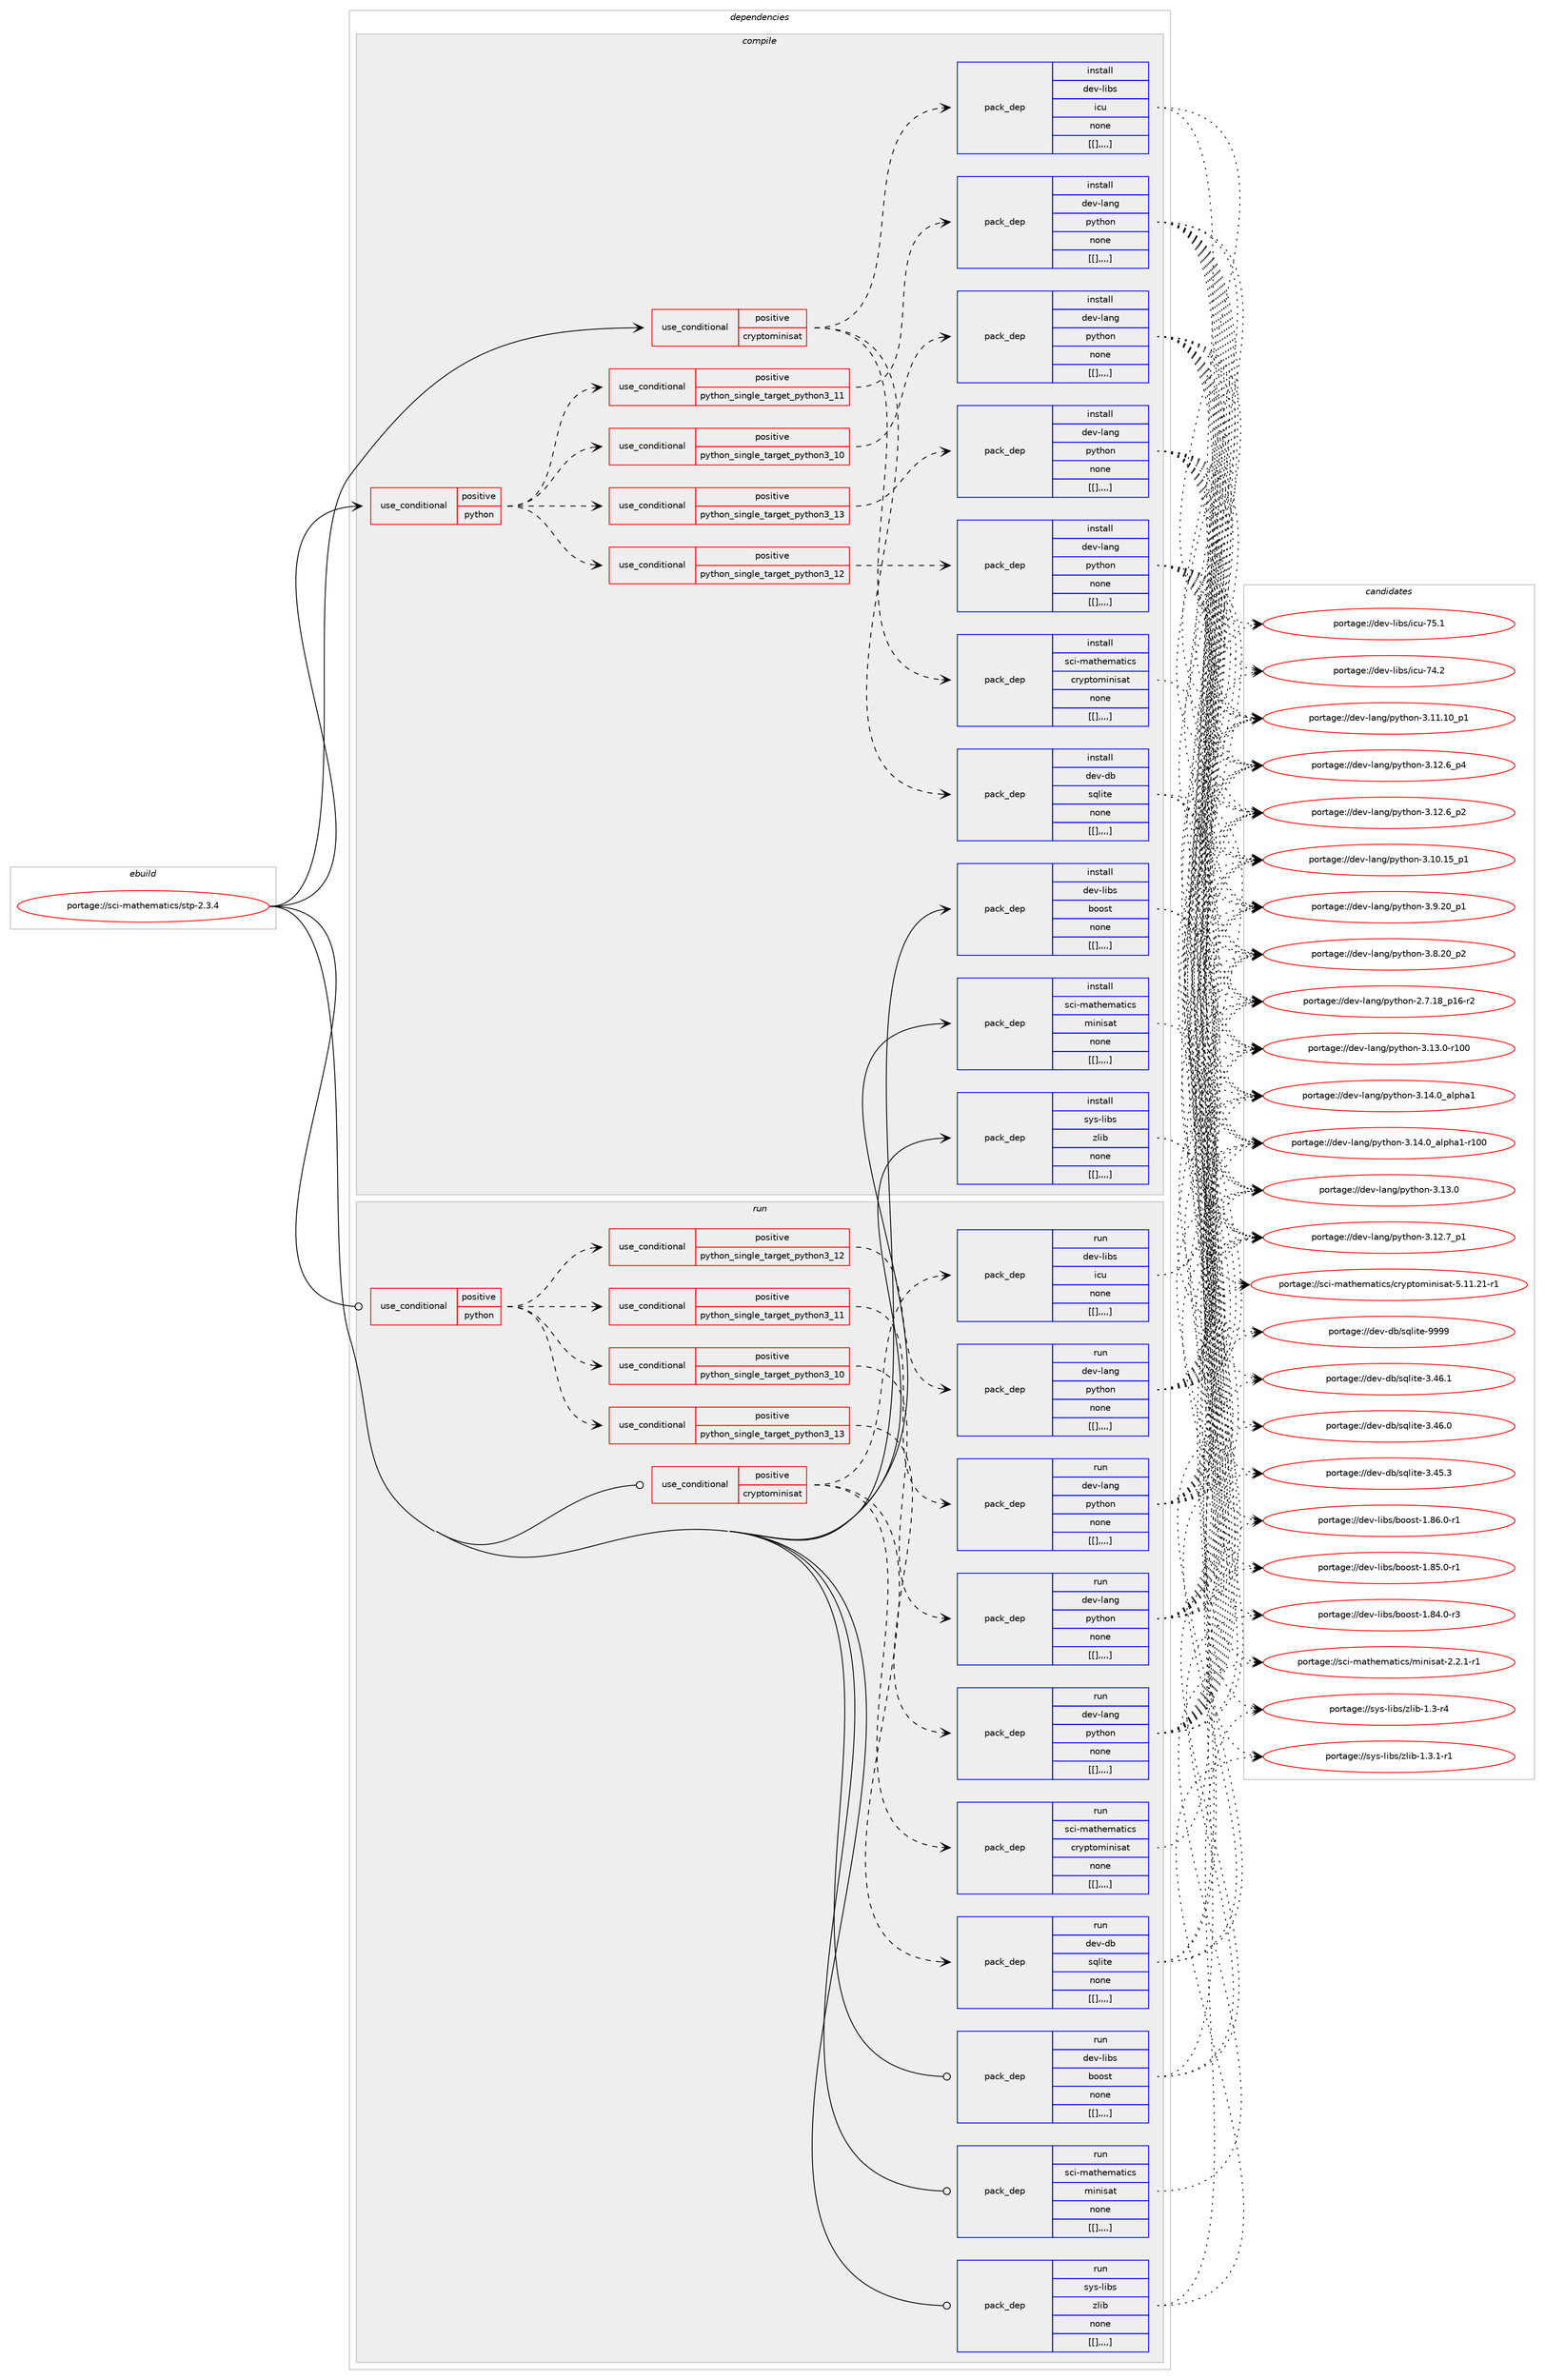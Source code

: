 digraph prolog {

# *************
# Graph options
# *************

newrank=true;
concentrate=true;
compound=true;
graph [rankdir=LR,fontname=Helvetica,fontsize=10,ranksep=1.5];#, ranksep=2.5, nodesep=0.2];
edge  [arrowhead=vee];
node  [fontname=Helvetica,fontsize=10];

# **********
# The ebuild
# **********

subgraph cluster_leftcol {
color=gray;
label=<<i>ebuild</i>>;
id [label="portage://sci-mathematics/stp-2.3.4", color=red, width=4, href="../sci-mathematics/stp-2.3.4.svg"];
}

# ****************
# The dependencies
# ****************

subgraph cluster_midcol {
color=gray;
label=<<i>dependencies</i>>;
subgraph cluster_compile {
fillcolor="#eeeeee";
style=filled;
label=<<i>compile</i>>;
subgraph cond114794 {
dependency431606 [label=<<TABLE BORDER="0" CELLBORDER="1" CELLSPACING="0" CELLPADDING="4"><TR><TD ROWSPAN="3" CELLPADDING="10">use_conditional</TD></TR><TR><TD>positive</TD></TR><TR><TD>cryptominisat</TD></TR></TABLE>>, shape=none, color=red];
subgraph pack313648 {
dependency431628 [label=<<TABLE BORDER="0" CELLBORDER="1" CELLSPACING="0" CELLPADDING="4" WIDTH="220"><TR><TD ROWSPAN="6" CELLPADDING="30">pack_dep</TD></TR><TR><TD WIDTH="110">install</TD></TR><TR><TD>dev-db</TD></TR><TR><TD>sqlite</TD></TR><TR><TD>none</TD></TR><TR><TD>[[],,,,]</TD></TR></TABLE>>, shape=none, color=blue];
}
dependency431606:e -> dependency431628:w [weight=20,style="dashed",arrowhead="vee"];
subgraph pack313713 {
dependency431692 [label=<<TABLE BORDER="0" CELLBORDER="1" CELLSPACING="0" CELLPADDING="4" WIDTH="220"><TR><TD ROWSPAN="6" CELLPADDING="30">pack_dep</TD></TR><TR><TD WIDTH="110">install</TD></TR><TR><TD>dev-libs</TD></TR><TR><TD>icu</TD></TR><TR><TD>none</TD></TR><TR><TD>[[],,,,]</TD></TR></TABLE>>, shape=none, color=blue];
}
dependency431606:e -> dependency431692:w [weight=20,style="dashed",arrowhead="vee"];
subgraph pack313729 {
dependency431719 [label=<<TABLE BORDER="0" CELLBORDER="1" CELLSPACING="0" CELLPADDING="4" WIDTH="220"><TR><TD ROWSPAN="6" CELLPADDING="30">pack_dep</TD></TR><TR><TD WIDTH="110">install</TD></TR><TR><TD>sci-mathematics</TD></TR><TR><TD>cryptominisat</TD></TR><TR><TD>none</TD></TR><TR><TD>[[],,,,]</TD></TR></TABLE>>, shape=none, color=blue];
}
dependency431606:e -> dependency431719:w [weight=20,style="dashed",arrowhead="vee"];
}
id:e -> dependency431606:w [weight=20,style="solid",arrowhead="vee"];
subgraph cond114850 {
dependency431823 [label=<<TABLE BORDER="0" CELLBORDER="1" CELLSPACING="0" CELLPADDING="4"><TR><TD ROWSPAN="3" CELLPADDING="10">use_conditional</TD></TR><TR><TD>positive</TD></TR><TR><TD>python</TD></TR></TABLE>>, shape=none, color=red];
subgraph cond114871 {
dependency431862 [label=<<TABLE BORDER="0" CELLBORDER="1" CELLSPACING="0" CELLPADDING="4"><TR><TD ROWSPAN="3" CELLPADDING="10">use_conditional</TD></TR><TR><TD>positive</TD></TR><TR><TD>python_single_target_python3_10</TD></TR></TABLE>>, shape=none, color=red];
subgraph pack313826 {
dependency431867 [label=<<TABLE BORDER="0" CELLBORDER="1" CELLSPACING="0" CELLPADDING="4" WIDTH="220"><TR><TD ROWSPAN="6" CELLPADDING="30">pack_dep</TD></TR><TR><TD WIDTH="110">install</TD></TR><TR><TD>dev-lang</TD></TR><TR><TD>python</TD></TR><TR><TD>none</TD></TR><TR><TD>[[],,,,]</TD></TR></TABLE>>, shape=none, color=blue];
}
dependency431862:e -> dependency431867:w [weight=20,style="dashed",arrowhead="vee"];
}
dependency431823:e -> dependency431862:w [weight=20,style="dashed",arrowhead="vee"];
subgraph cond114873 {
dependency431888 [label=<<TABLE BORDER="0" CELLBORDER="1" CELLSPACING="0" CELLPADDING="4"><TR><TD ROWSPAN="3" CELLPADDING="10">use_conditional</TD></TR><TR><TD>positive</TD></TR><TR><TD>python_single_target_python3_11</TD></TR></TABLE>>, shape=none, color=red];
subgraph pack313863 {
dependency431932 [label=<<TABLE BORDER="0" CELLBORDER="1" CELLSPACING="0" CELLPADDING="4" WIDTH="220"><TR><TD ROWSPAN="6" CELLPADDING="30">pack_dep</TD></TR><TR><TD WIDTH="110">install</TD></TR><TR><TD>dev-lang</TD></TR><TR><TD>python</TD></TR><TR><TD>none</TD></TR><TR><TD>[[],,,,]</TD></TR></TABLE>>, shape=none, color=blue];
}
dependency431888:e -> dependency431932:w [weight=20,style="dashed",arrowhead="vee"];
}
dependency431823:e -> dependency431888:w [weight=20,style="dashed",arrowhead="vee"];
subgraph cond114907 {
dependency432011 [label=<<TABLE BORDER="0" CELLBORDER="1" CELLSPACING="0" CELLPADDING="4"><TR><TD ROWSPAN="3" CELLPADDING="10">use_conditional</TD></TR><TR><TD>positive</TD></TR><TR><TD>python_single_target_python3_12</TD></TR></TABLE>>, shape=none, color=red];
subgraph pack313932 {
dependency432047 [label=<<TABLE BORDER="0" CELLBORDER="1" CELLSPACING="0" CELLPADDING="4" WIDTH="220"><TR><TD ROWSPAN="6" CELLPADDING="30">pack_dep</TD></TR><TR><TD WIDTH="110">install</TD></TR><TR><TD>dev-lang</TD></TR><TR><TD>python</TD></TR><TR><TD>none</TD></TR><TR><TD>[[],,,,]</TD></TR></TABLE>>, shape=none, color=blue];
}
dependency432011:e -> dependency432047:w [weight=20,style="dashed",arrowhead="vee"];
}
dependency431823:e -> dependency432011:w [weight=20,style="dashed",arrowhead="vee"];
subgraph cond114938 {
dependency432071 [label=<<TABLE BORDER="0" CELLBORDER="1" CELLSPACING="0" CELLPADDING="4"><TR><TD ROWSPAN="3" CELLPADDING="10">use_conditional</TD></TR><TR><TD>positive</TD></TR><TR><TD>python_single_target_python3_13</TD></TR></TABLE>>, shape=none, color=red];
subgraph pack313970 {
dependency432107 [label=<<TABLE BORDER="0" CELLBORDER="1" CELLSPACING="0" CELLPADDING="4" WIDTH="220"><TR><TD ROWSPAN="6" CELLPADDING="30">pack_dep</TD></TR><TR><TD WIDTH="110">install</TD></TR><TR><TD>dev-lang</TD></TR><TR><TD>python</TD></TR><TR><TD>none</TD></TR><TR><TD>[[],,,,]</TD></TR></TABLE>>, shape=none, color=blue];
}
dependency432071:e -> dependency432107:w [weight=20,style="dashed",arrowhead="vee"];
}
dependency431823:e -> dependency432071:w [weight=20,style="dashed",arrowhead="vee"];
}
id:e -> dependency431823:w [weight=20,style="solid",arrowhead="vee"];
subgraph pack314016 {
dependency432183 [label=<<TABLE BORDER="0" CELLBORDER="1" CELLSPACING="0" CELLPADDING="4" WIDTH="220"><TR><TD ROWSPAN="6" CELLPADDING="30">pack_dep</TD></TR><TR><TD WIDTH="110">install</TD></TR><TR><TD>dev-libs</TD></TR><TR><TD>boost</TD></TR><TR><TD>none</TD></TR><TR><TD>[[],,,,]</TD></TR></TABLE>>, shape=none, color=blue];
}
id:e -> dependency432183:w [weight=20,style="solid",arrowhead="vee"];
subgraph pack314056 {
dependency432207 [label=<<TABLE BORDER="0" CELLBORDER="1" CELLSPACING="0" CELLPADDING="4" WIDTH="220"><TR><TD ROWSPAN="6" CELLPADDING="30">pack_dep</TD></TR><TR><TD WIDTH="110">install</TD></TR><TR><TD>sci-mathematics</TD></TR><TR><TD>minisat</TD></TR><TR><TD>none</TD></TR><TR><TD>[[],,,,]</TD></TR></TABLE>>, shape=none, color=blue];
}
id:e -> dependency432207:w [weight=20,style="solid",arrowhead="vee"];
subgraph pack314075 {
dependency432271 [label=<<TABLE BORDER="0" CELLBORDER="1" CELLSPACING="0" CELLPADDING="4" WIDTH="220"><TR><TD ROWSPAN="6" CELLPADDING="30">pack_dep</TD></TR><TR><TD WIDTH="110">install</TD></TR><TR><TD>sys-libs</TD></TR><TR><TD>zlib</TD></TR><TR><TD>none</TD></TR><TR><TD>[[],,,,]</TD></TR></TABLE>>, shape=none, color=blue];
}
id:e -> dependency432271:w [weight=20,style="solid",arrowhead="vee"];
}
subgraph cluster_compileandrun {
fillcolor="#eeeeee";
style=filled;
label=<<i>compile and run</i>>;
}
subgraph cluster_run {
fillcolor="#eeeeee";
style=filled;
label=<<i>run</i>>;
subgraph cond115026 {
dependency432356 [label=<<TABLE BORDER="0" CELLBORDER="1" CELLSPACING="0" CELLPADDING="4"><TR><TD ROWSPAN="3" CELLPADDING="10">use_conditional</TD></TR><TR><TD>positive</TD></TR><TR><TD>cryptominisat</TD></TR></TABLE>>, shape=none, color=red];
subgraph pack314167 {
dependency432419 [label=<<TABLE BORDER="0" CELLBORDER="1" CELLSPACING="0" CELLPADDING="4" WIDTH="220"><TR><TD ROWSPAN="6" CELLPADDING="30">pack_dep</TD></TR><TR><TD WIDTH="110">run</TD></TR><TR><TD>dev-db</TD></TR><TR><TD>sqlite</TD></TR><TR><TD>none</TD></TR><TR><TD>[[],,,,]</TD></TR></TABLE>>, shape=none, color=blue];
}
dependency432356:e -> dependency432419:w [weight=20,style="dashed",arrowhead="vee"];
subgraph pack314207 {
dependency432423 [label=<<TABLE BORDER="0" CELLBORDER="1" CELLSPACING="0" CELLPADDING="4" WIDTH="220"><TR><TD ROWSPAN="6" CELLPADDING="30">pack_dep</TD></TR><TR><TD WIDTH="110">run</TD></TR><TR><TD>dev-libs</TD></TR><TR><TD>icu</TD></TR><TR><TD>none</TD></TR><TR><TD>[[],,,,]</TD></TR></TABLE>>, shape=none, color=blue];
}
dependency432356:e -> dependency432423:w [weight=20,style="dashed",arrowhead="vee"];
subgraph pack314240 {
dependency432502 [label=<<TABLE BORDER="0" CELLBORDER="1" CELLSPACING="0" CELLPADDING="4" WIDTH="220"><TR><TD ROWSPAN="6" CELLPADDING="30">pack_dep</TD></TR><TR><TD WIDTH="110">run</TD></TR><TR><TD>sci-mathematics</TD></TR><TR><TD>cryptominisat</TD></TR><TR><TD>none</TD></TR><TR><TD>[[],,,,]</TD></TR></TABLE>>, shape=none, color=blue];
}
dependency432356:e -> dependency432502:w [weight=20,style="dashed",arrowhead="vee"];
}
id:e -> dependency432356:w [weight=20,style="solid",arrowhead="odot"];
subgraph cond115085 {
dependency432560 [label=<<TABLE BORDER="0" CELLBORDER="1" CELLSPACING="0" CELLPADDING="4"><TR><TD ROWSPAN="3" CELLPADDING="10">use_conditional</TD></TR><TR><TD>positive</TD></TR><TR><TD>python</TD></TR></TABLE>>, shape=none, color=red];
subgraph cond115088 {
dependency432602 [label=<<TABLE BORDER="0" CELLBORDER="1" CELLSPACING="0" CELLPADDING="4"><TR><TD ROWSPAN="3" CELLPADDING="10">use_conditional</TD></TR><TR><TD>positive</TD></TR><TR><TD>python_single_target_python3_10</TD></TR></TABLE>>, shape=none, color=red];
subgraph pack314362 {
dependency432643 [label=<<TABLE BORDER="0" CELLBORDER="1" CELLSPACING="0" CELLPADDING="4" WIDTH="220"><TR><TD ROWSPAN="6" CELLPADDING="30">pack_dep</TD></TR><TR><TD WIDTH="110">run</TD></TR><TR><TD>dev-lang</TD></TR><TR><TD>python</TD></TR><TR><TD>none</TD></TR><TR><TD>[[],,,,]</TD></TR></TABLE>>, shape=none, color=blue];
}
dependency432602:e -> dependency432643:w [weight=20,style="dashed",arrowhead="vee"];
}
dependency432560:e -> dependency432602:w [weight=20,style="dashed",arrowhead="vee"];
subgraph cond115113 {
dependency432661 [label=<<TABLE BORDER="0" CELLBORDER="1" CELLSPACING="0" CELLPADDING="4"><TR><TD ROWSPAN="3" CELLPADDING="10">use_conditional</TD></TR><TR><TD>positive</TD></TR><TR><TD>python_single_target_python3_11</TD></TR></TABLE>>, shape=none, color=red];
subgraph pack314394 {
dependency432712 [label=<<TABLE BORDER="0" CELLBORDER="1" CELLSPACING="0" CELLPADDING="4" WIDTH="220"><TR><TD ROWSPAN="6" CELLPADDING="30">pack_dep</TD></TR><TR><TD WIDTH="110">run</TD></TR><TR><TD>dev-lang</TD></TR><TR><TD>python</TD></TR><TR><TD>none</TD></TR><TR><TD>[[],,,,]</TD></TR></TABLE>>, shape=none, color=blue];
}
dependency432661:e -> dependency432712:w [weight=20,style="dashed",arrowhead="vee"];
}
dependency432560:e -> dependency432661:w [weight=20,style="dashed",arrowhead="vee"];
subgraph cond115134 {
dependency432806 [label=<<TABLE BORDER="0" CELLBORDER="1" CELLSPACING="0" CELLPADDING="4"><TR><TD ROWSPAN="3" CELLPADDING="10">use_conditional</TD></TR><TR><TD>positive</TD></TR><TR><TD>python_single_target_python3_12</TD></TR></TABLE>>, shape=none, color=red];
subgraph pack314486 {
dependency432838 [label=<<TABLE BORDER="0" CELLBORDER="1" CELLSPACING="0" CELLPADDING="4" WIDTH="220"><TR><TD ROWSPAN="6" CELLPADDING="30">pack_dep</TD></TR><TR><TD WIDTH="110">run</TD></TR><TR><TD>dev-lang</TD></TR><TR><TD>python</TD></TR><TR><TD>none</TD></TR><TR><TD>[[],,,,]</TD></TR></TABLE>>, shape=none, color=blue];
}
dependency432806:e -> dependency432838:w [weight=20,style="dashed",arrowhead="vee"];
}
dependency432560:e -> dependency432806:w [weight=20,style="dashed",arrowhead="vee"];
subgraph cond115165 {
dependency432898 [label=<<TABLE BORDER="0" CELLBORDER="1" CELLSPACING="0" CELLPADDING="4"><TR><TD ROWSPAN="3" CELLPADDING="10">use_conditional</TD></TR><TR><TD>positive</TD></TR><TR><TD>python_single_target_python3_13</TD></TR></TABLE>>, shape=none, color=red];
subgraph pack314551 {
dependency432948 [label=<<TABLE BORDER="0" CELLBORDER="1" CELLSPACING="0" CELLPADDING="4" WIDTH="220"><TR><TD ROWSPAN="6" CELLPADDING="30">pack_dep</TD></TR><TR><TD WIDTH="110">run</TD></TR><TR><TD>dev-lang</TD></TR><TR><TD>python</TD></TR><TR><TD>none</TD></TR><TR><TD>[[],,,,]</TD></TR></TABLE>>, shape=none, color=blue];
}
dependency432898:e -> dependency432948:w [weight=20,style="dashed",arrowhead="vee"];
}
dependency432560:e -> dependency432898:w [weight=20,style="dashed",arrowhead="vee"];
}
id:e -> dependency432560:w [weight=20,style="solid",arrowhead="odot"];
subgraph pack314598 {
dependency432973 [label=<<TABLE BORDER="0" CELLBORDER="1" CELLSPACING="0" CELLPADDING="4" WIDTH="220"><TR><TD ROWSPAN="6" CELLPADDING="30">pack_dep</TD></TR><TR><TD WIDTH="110">run</TD></TR><TR><TD>dev-libs</TD></TR><TR><TD>boost</TD></TR><TR><TD>none</TD></TR><TR><TD>[[],,,,]</TD></TR></TABLE>>, shape=none, color=blue];
}
id:e -> dependency432973:w [weight=20,style="solid",arrowhead="odot"];
subgraph pack314622 {
dependency433031 [label=<<TABLE BORDER="0" CELLBORDER="1" CELLSPACING="0" CELLPADDING="4" WIDTH="220"><TR><TD ROWSPAN="6" CELLPADDING="30">pack_dep</TD></TR><TR><TD WIDTH="110">run</TD></TR><TR><TD>sci-mathematics</TD></TR><TR><TD>minisat</TD></TR><TR><TD>none</TD></TR><TR><TD>[[],,,,]</TD></TR></TABLE>>, shape=none, color=blue];
}
id:e -> dependency433031:w [weight=20,style="solid",arrowhead="odot"];
subgraph pack314676 {
dependency433075 [label=<<TABLE BORDER="0" CELLBORDER="1" CELLSPACING="0" CELLPADDING="4" WIDTH="220"><TR><TD ROWSPAN="6" CELLPADDING="30">pack_dep</TD></TR><TR><TD WIDTH="110">run</TD></TR><TR><TD>sys-libs</TD></TR><TR><TD>zlib</TD></TR><TR><TD>none</TD></TR><TR><TD>[[],,,,]</TD></TR></TABLE>>, shape=none, color=blue];
}
id:e -> dependency433075:w [weight=20,style="solid",arrowhead="odot"];
}
}

# **************
# The candidates
# **************

subgraph cluster_choices {
rank=same;
color=gray;
label=<<i>candidates</i>>;

subgraph choice313439 {
color=black;
nodesep=1;
choice1001011184510098471151131081051161014557575757 [label="portage://dev-db/sqlite-9999", color=red, width=4,href="../dev-db/sqlite-9999.svg"];
choice10010111845100984711511310810511610145514652544649 [label="portage://dev-db/sqlite-3.46.1", color=red, width=4,href="../dev-db/sqlite-3.46.1.svg"];
choice10010111845100984711511310810511610145514652544648 [label="portage://dev-db/sqlite-3.46.0", color=red, width=4,href="../dev-db/sqlite-3.46.0.svg"];
choice10010111845100984711511310810511610145514652534651 [label="portage://dev-db/sqlite-3.45.3", color=red, width=4,href="../dev-db/sqlite-3.45.3.svg"];
dependency431628:e -> choice1001011184510098471151131081051161014557575757:w [style=dotted,weight="100"];
dependency431628:e -> choice10010111845100984711511310810511610145514652544649:w [style=dotted,weight="100"];
dependency431628:e -> choice10010111845100984711511310810511610145514652544648:w [style=dotted,weight="100"];
dependency431628:e -> choice10010111845100984711511310810511610145514652534651:w [style=dotted,weight="100"];
}
subgraph choice313469 {
color=black;
nodesep=1;
choice100101118451081059811547105991174555534649 [label="portage://dev-libs/icu-75.1", color=red, width=4,href="../dev-libs/icu-75.1.svg"];
choice100101118451081059811547105991174555524650 [label="portage://dev-libs/icu-74.2", color=red, width=4,href="../dev-libs/icu-74.2.svg"];
dependency431692:e -> choice100101118451081059811547105991174555534649:w [style=dotted,weight="100"];
dependency431692:e -> choice100101118451081059811547105991174555524650:w [style=dotted,weight="100"];
}
subgraph choice313501 {
color=black;
nodesep=1;
choice115991054510997116104101109971161059911547991141211121161111091051101051159711645534649494650494511449 [label="portage://sci-mathematics/cryptominisat-5.11.21-r1", color=red, width=4,href="../sci-mathematics/cryptominisat-5.11.21-r1.svg"];
dependency431719:e -> choice115991054510997116104101109971161059911547991141211121161111091051101051159711645534649494650494511449:w [style=dotted,weight="100"];
}
subgraph choice313516 {
color=black;
nodesep=1;
choice100101118451089711010347112121116104111110455146495246489597108112104974945114494848 [label="portage://dev-lang/python-3.14.0_alpha1-r100", color=red, width=4,href="../dev-lang/python-3.14.0_alpha1-r100.svg"];
choice1001011184510897110103471121211161041111104551464952464895971081121049749 [label="portage://dev-lang/python-3.14.0_alpha1", color=red, width=4,href="../dev-lang/python-3.14.0_alpha1.svg"];
choice1001011184510897110103471121211161041111104551464951464845114494848 [label="portage://dev-lang/python-3.13.0-r100", color=red, width=4,href="../dev-lang/python-3.13.0-r100.svg"];
choice10010111845108971101034711212111610411111045514649514648 [label="portage://dev-lang/python-3.13.0", color=red, width=4,href="../dev-lang/python-3.13.0.svg"];
choice100101118451089711010347112121116104111110455146495046559511249 [label="portage://dev-lang/python-3.12.7_p1", color=red, width=4,href="../dev-lang/python-3.12.7_p1.svg"];
choice100101118451089711010347112121116104111110455146495046549511252 [label="portage://dev-lang/python-3.12.6_p4", color=red, width=4,href="../dev-lang/python-3.12.6_p4.svg"];
choice100101118451089711010347112121116104111110455146495046549511250 [label="portage://dev-lang/python-3.12.6_p2", color=red, width=4,href="../dev-lang/python-3.12.6_p2.svg"];
choice10010111845108971101034711212111610411111045514649494649489511249 [label="portage://dev-lang/python-3.11.10_p1", color=red, width=4,href="../dev-lang/python-3.11.10_p1.svg"];
choice10010111845108971101034711212111610411111045514649484649539511249 [label="portage://dev-lang/python-3.10.15_p1", color=red, width=4,href="../dev-lang/python-3.10.15_p1.svg"];
choice100101118451089711010347112121116104111110455146574650489511249 [label="portage://dev-lang/python-3.9.20_p1", color=red, width=4,href="../dev-lang/python-3.9.20_p1.svg"];
choice100101118451089711010347112121116104111110455146564650489511250 [label="portage://dev-lang/python-3.8.20_p2", color=red, width=4,href="../dev-lang/python-3.8.20_p2.svg"];
choice100101118451089711010347112121116104111110455046554649569511249544511450 [label="portage://dev-lang/python-2.7.18_p16-r2", color=red, width=4,href="../dev-lang/python-2.7.18_p16-r2.svg"];
dependency431867:e -> choice100101118451089711010347112121116104111110455146495246489597108112104974945114494848:w [style=dotted,weight="100"];
dependency431867:e -> choice1001011184510897110103471121211161041111104551464952464895971081121049749:w [style=dotted,weight="100"];
dependency431867:e -> choice1001011184510897110103471121211161041111104551464951464845114494848:w [style=dotted,weight="100"];
dependency431867:e -> choice10010111845108971101034711212111610411111045514649514648:w [style=dotted,weight="100"];
dependency431867:e -> choice100101118451089711010347112121116104111110455146495046559511249:w [style=dotted,weight="100"];
dependency431867:e -> choice100101118451089711010347112121116104111110455146495046549511252:w [style=dotted,weight="100"];
dependency431867:e -> choice100101118451089711010347112121116104111110455146495046549511250:w [style=dotted,weight="100"];
dependency431867:e -> choice10010111845108971101034711212111610411111045514649494649489511249:w [style=dotted,weight="100"];
dependency431867:e -> choice10010111845108971101034711212111610411111045514649484649539511249:w [style=dotted,weight="100"];
dependency431867:e -> choice100101118451089711010347112121116104111110455146574650489511249:w [style=dotted,weight="100"];
dependency431867:e -> choice100101118451089711010347112121116104111110455146564650489511250:w [style=dotted,weight="100"];
dependency431867:e -> choice100101118451089711010347112121116104111110455046554649569511249544511450:w [style=dotted,weight="100"];
}
subgraph choice313558 {
color=black;
nodesep=1;
choice100101118451089711010347112121116104111110455146495246489597108112104974945114494848 [label="portage://dev-lang/python-3.14.0_alpha1-r100", color=red, width=4,href="../dev-lang/python-3.14.0_alpha1-r100.svg"];
choice1001011184510897110103471121211161041111104551464952464895971081121049749 [label="portage://dev-lang/python-3.14.0_alpha1", color=red, width=4,href="../dev-lang/python-3.14.0_alpha1.svg"];
choice1001011184510897110103471121211161041111104551464951464845114494848 [label="portage://dev-lang/python-3.13.0-r100", color=red, width=4,href="../dev-lang/python-3.13.0-r100.svg"];
choice10010111845108971101034711212111610411111045514649514648 [label="portage://dev-lang/python-3.13.0", color=red, width=4,href="../dev-lang/python-3.13.0.svg"];
choice100101118451089711010347112121116104111110455146495046559511249 [label="portage://dev-lang/python-3.12.7_p1", color=red, width=4,href="../dev-lang/python-3.12.7_p1.svg"];
choice100101118451089711010347112121116104111110455146495046549511252 [label="portage://dev-lang/python-3.12.6_p4", color=red, width=4,href="../dev-lang/python-3.12.6_p4.svg"];
choice100101118451089711010347112121116104111110455146495046549511250 [label="portage://dev-lang/python-3.12.6_p2", color=red, width=4,href="../dev-lang/python-3.12.6_p2.svg"];
choice10010111845108971101034711212111610411111045514649494649489511249 [label="portage://dev-lang/python-3.11.10_p1", color=red, width=4,href="../dev-lang/python-3.11.10_p1.svg"];
choice10010111845108971101034711212111610411111045514649484649539511249 [label="portage://dev-lang/python-3.10.15_p1", color=red, width=4,href="../dev-lang/python-3.10.15_p1.svg"];
choice100101118451089711010347112121116104111110455146574650489511249 [label="portage://dev-lang/python-3.9.20_p1", color=red, width=4,href="../dev-lang/python-3.9.20_p1.svg"];
choice100101118451089711010347112121116104111110455146564650489511250 [label="portage://dev-lang/python-3.8.20_p2", color=red, width=4,href="../dev-lang/python-3.8.20_p2.svg"];
choice100101118451089711010347112121116104111110455046554649569511249544511450 [label="portage://dev-lang/python-2.7.18_p16-r2", color=red, width=4,href="../dev-lang/python-2.7.18_p16-r2.svg"];
dependency431932:e -> choice100101118451089711010347112121116104111110455146495246489597108112104974945114494848:w [style=dotted,weight="100"];
dependency431932:e -> choice1001011184510897110103471121211161041111104551464952464895971081121049749:w [style=dotted,weight="100"];
dependency431932:e -> choice1001011184510897110103471121211161041111104551464951464845114494848:w [style=dotted,weight="100"];
dependency431932:e -> choice10010111845108971101034711212111610411111045514649514648:w [style=dotted,weight="100"];
dependency431932:e -> choice100101118451089711010347112121116104111110455146495046559511249:w [style=dotted,weight="100"];
dependency431932:e -> choice100101118451089711010347112121116104111110455146495046549511252:w [style=dotted,weight="100"];
dependency431932:e -> choice100101118451089711010347112121116104111110455146495046549511250:w [style=dotted,weight="100"];
dependency431932:e -> choice10010111845108971101034711212111610411111045514649494649489511249:w [style=dotted,weight="100"];
dependency431932:e -> choice10010111845108971101034711212111610411111045514649484649539511249:w [style=dotted,weight="100"];
dependency431932:e -> choice100101118451089711010347112121116104111110455146574650489511249:w [style=dotted,weight="100"];
dependency431932:e -> choice100101118451089711010347112121116104111110455146564650489511250:w [style=dotted,weight="100"];
dependency431932:e -> choice100101118451089711010347112121116104111110455046554649569511249544511450:w [style=dotted,weight="100"];
}
subgraph choice313620 {
color=black;
nodesep=1;
choice100101118451089711010347112121116104111110455146495246489597108112104974945114494848 [label="portage://dev-lang/python-3.14.0_alpha1-r100", color=red, width=4,href="../dev-lang/python-3.14.0_alpha1-r100.svg"];
choice1001011184510897110103471121211161041111104551464952464895971081121049749 [label="portage://dev-lang/python-3.14.0_alpha1", color=red, width=4,href="../dev-lang/python-3.14.0_alpha1.svg"];
choice1001011184510897110103471121211161041111104551464951464845114494848 [label="portage://dev-lang/python-3.13.0-r100", color=red, width=4,href="../dev-lang/python-3.13.0-r100.svg"];
choice10010111845108971101034711212111610411111045514649514648 [label="portage://dev-lang/python-3.13.0", color=red, width=4,href="../dev-lang/python-3.13.0.svg"];
choice100101118451089711010347112121116104111110455146495046559511249 [label="portage://dev-lang/python-3.12.7_p1", color=red, width=4,href="../dev-lang/python-3.12.7_p1.svg"];
choice100101118451089711010347112121116104111110455146495046549511252 [label="portage://dev-lang/python-3.12.6_p4", color=red, width=4,href="../dev-lang/python-3.12.6_p4.svg"];
choice100101118451089711010347112121116104111110455146495046549511250 [label="portage://dev-lang/python-3.12.6_p2", color=red, width=4,href="../dev-lang/python-3.12.6_p2.svg"];
choice10010111845108971101034711212111610411111045514649494649489511249 [label="portage://dev-lang/python-3.11.10_p1", color=red, width=4,href="../dev-lang/python-3.11.10_p1.svg"];
choice10010111845108971101034711212111610411111045514649484649539511249 [label="portage://dev-lang/python-3.10.15_p1", color=red, width=4,href="../dev-lang/python-3.10.15_p1.svg"];
choice100101118451089711010347112121116104111110455146574650489511249 [label="portage://dev-lang/python-3.9.20_p1", color=red, width=4,href="../dev-lang/python-3.9.20_p1.svg"];
choice100101118451089711010347112121116104111110455146564650489511250 [label="portage://dev-lang/python-3.8.20_p2", color=red, width=4,href="../dev-lang/python-3.8.20_p2.svg"];
choice100101118451089711010347112121116104111110455046554649569511249544511450 [label="portage://dev-lang/python-2.7.18_p16-r2", color=red, width=4,href="../dev-lang/python-2.7.18_p16-r2.svg"];
dependency432047:e -> choice100101118451089711010347112121116104111110455146495246489597108112104974945114494848:w [style=dotted,weight="100"];
dependency432047:e -> choice1001011184510897110103471121211161041111104551464952464895971081121049749:w [style=dotted,weight="100"];
dependency432047:e -> choice1001011184510897110103471121211161041111104551464951464845114494848:w [style=dotted,weight="100"];
dependency432047:e -> choice10010111845108971101034711212111610411111045514649514648:w [style=dotted,weight="100"];
dependency432047:e -> choice100101118451089711010347112121116104111110455146495046559511249:w [style=dotted,weight="100"];
dependency432047:e -> choice100101118451089711010347112121116104111110455146495046549511252:w [style=dotted,weight="100"];
dependency432047:e -> choice100101118451089711010347112121116104111110455146495046549511250:w [style=dotted,weight="100"];
dependency432047:e -> choice10010111845108971101034711212111610411111045514649494649489511249:w [style=dotted,weight="100"];
dependency432047:e -> choice10010111845108971101034711212111610411111045514649484649539511249:w [style=dotted,weight="100"];
dependency432047:e -> choice100101118451089711010347112121116104111110455146574650489511249:w [style=dotted,weight="100"];
dependency432047:e -> choice100101118451089711010347112121116104111110455146564650489511250:w [style=dotted,weight="100"];
dependency432047:e -> choice100101118451089711010347112121116104111110455046554649569511249544511450:w [style=dotted,weight="100"];
}
subgraph choice313650 {
color=black;
nodesep=1;
choice100101118451089711010347112121116104111110455146495246489597108112104974945114494848 [label="portage://dev-lang/python-3.14.0_alpha1-r100", color=red, width=4,href="../dev-lang/python-3.14.0_alpha1-r100.svg"];
choice1001011184510897110103471121211161041111104551464952464895971081121049749 [label="portage://dev-lang/python-3.14.0_alpha1", color=red, width=4,href="../dev-lang/python-3.14.0_alpha1.svg"];
choice1001011184510897110103471121211161041111104551464951464845114494848 [label="portage://dev-lang/python-3.13.0-r100", color=red, width=4,href="../dev-lang/python-3.13.0-r100.svg"];
choice10010111845108971101034711212111610411111045514649514648 [label="portage://dev-lang/python-3.13.0", color=red, width=4,href="../dev-lang/python-3.13.0.svg"];
choice100101118451089711010347112121116104111110455146495046559511249 [label="portage://dev-lang/python-3.12.7_p1", color=red, width=4,href="../dev-lang/python-3.12.7_p1.svg"];
choice100101118451089711010347112121116104111110455146495046549511252 [label="portage://dev-lang/python-3.12.6_p4", color=red, width=4,href="../dev-lang/python-3.12.6_p4.svg"];
choice100101118451089711010347112121116104111110455146495046549511250 [label="portage://dev-lang/python-3.12.6_p2", color=red, width=4,href="../dev-lang/python-3.12.6_p2.svg"];
choice10010111845108971101034711212111610411111045514649494649489511249 [label="portage://dev-lang/python-3.11.10_p1", color=red, width=4,href="../dev-lang/python-3.11.10_p1.svg"];
choice10010111845108971101034711212111610411111045514649484649539511249 [label="portage://dev-lang/python-3.10.15_p1", color=red, width=4,href="../dev-lang/python-3.10.15_p1.svg"];
choice100101118451089711010347112121116104111110455146574650489511249 [label="portage://dev-lang/python-3.9.20_p1", color=red, width=4,href="../dev-lang/python-3.9.20_p1.svg"];
choice100101118451089711010347112121116104111110455146564650489511250 [label="portage://dev-lang/python-3.8.20_p2", color=red, width=4,href="../dev-lang/python-3.8.20_p2.svg"];
choice100101118451089711010347112121116104111110455046554649569511249544511450 [label="portage://dev-lang/python-2.7.18_p16-r2", color=red, width=4,href="../dev-lang/python-2.7.18_p16-r2.svg"];
dependency432107:e -> choice100101118451089711010347112121116104111110455146495246489597108112104974945114494848:w [style=dotted,weight="100"];
dependency432107:e -> choice1001011184510897110103471121211161041111104551464952464895971081121049749:w [style=dotted,weight="100"];
dependency432107:e -> choice1001011184510897110103471121211161041111104551464951464845114494848:w [style=dotted,weight="100"];
dependency432107:e -> choice10010111845108971101034711212111610411111045514649514648:w [style=dotted,weight="100"];
dependency432107:e -> choice100101118451089711010347112121116104111110455146495046559511249:w [style=dotted,weight="100"];
dependency432107:e -> choice100101118451089711010347112121116104111110455146495046549511252:w [style=dotted,weight="100"];
dependency432107:e -> choice100101118451089711010347112121116104111110455146495046549511250:w [style=dotted,weight="100"];
dependency432107:e -> choice10010111845108971101034711212111610411111045514649494649489511249:w [style=dotted,weight="100"];
dependency432107:e -> choice10010111845108971101034711212111610411111045514649484649539511249:w [style=dotted,weight="100"];
dependency432107:e -> choice100101118451089711010347112121116104111110455146574650489511249:w [style=dotted,weight="100"];
dependency432107:e -> choice100101118451089711010347112121116104111110455146564650489511250:w [style=dotted,weight="100"];
dependency432107:e -> choice100101118451089711010347112121116104111110455046554649569511249544511450:w [style=dotted,weight="100"];
}
subgraph choice313688 {
color=black;
nodesep=1;
choice10010111845108105981154798111111115116454946565446484511449 [label="portage://dev-libs/boost-1.86.0-r1", color=red, width=4,href="../dev-libs/boost-1.86.0-r1.svg"];
choice10010111845108105981154798111111115116454946565346484511449 [label="portage://dev-libs/boost-1.85.0-r1", color=red, width=4,href="../dev-libs/boost-1.85.0-r1.svg"];
choice10010111845108105981154798111111115116454946565246484511451 [label="portage://dev-libs/boost-1.84.0-r3", color=red, width=4,href="../dev-libs/boost-1.84.0-r3.svg"];
dependency432183:e -> choice10010111845108105981154798111111115116454946565446484511449:w [style=dotted,weight="100"];
dependency432183:e -> choice10010111845108105981154798111111115116454946565346484511449:w [style=dotted,weight="100"];
dependency432183:e -> choice10010111845108105981154798111111115116454946565246484511451:w [style=dotted,weight="100"];
}
subgraph choice313709 {
color=black;
nodesep=1;
choice115991054510997116104101109971161059911547109105110105115971164550465046494511449 [label="portage://sci-mathematics/minisat-2.2.1-r1", color=red, width=4,href="../sci-mathematics/minisat-2.2.1-r1.svg"];
dependency432207:e -> choice115991054510997116104101109971161059911547109105110105115971164550465046494511449:w [style=dotted,weight="100"];
}
subgraph choice313727 {
color=black;
nodesep=1;
choice115121115451081059811547122108105984549465146494511449 [label="portage://sys-libs/zlib-1.3.1-r1", color=red, width=4,href="../sys-libs/zlib-1.3.1-r1.svg"];
choice11512111545108105981154712210810598454946514511452 [label="portage://sys-libs/zlib-1.3-r4", color=red, width=4,href="../sys-libs/zlib-1.3-r4.svg"];
dependency432271:e -> choice115121115451081059811547122108105984549465146494511449:w [style=dotted,weight="100"];
dependency432271:e -> choice11512111545108105981154712210810598454946514511452:w [style=dotted,weight="100"];
}
subgraph choice313770 {
color=black;
nodesep=1;
choice1001011184510098471151131081051161014557575757 [label="portage://dev-db/sqlite-9999", color=red, width=4,href="../dev-db/sqlite-9999.svg"];
choice10010111845100984711511310810511610145514652544649 [label="portage://dev-db/sqlite-3.46.1", color=red, width=4,href="../dev-db/sqlite-3.46.1.svg"];
choice10010111845100984711511310810511610145514652544648 [label="portage://dev-db/sqlite-3.46.0", color=red, width=4,href="../dev-db/sqlite-3.46.0.svg"];
choice10010111845100984711511310810511610145514652534651 [label="portage://dev-db/sqlite-3.45.3", color=red, width=4,href="../dev-db/sqlite-3.45.3.svg"];
dependency432419:e -> choice1001011184510098471151131081051161014557575757:w [style=dotted,weight="100"];
dependency432419:e -> choice10010111845100984711511310810511610145514652544649:w [style=dotted,weight="100"];
dependency432419:e -> choice10010111845100984711511310810511610145514652544648:w [style=dotted,weight="100"];
dependency432419:e -> choice10010111845100984711511310810511610145514652534651:w [style=dotted,weight="100"];
}
subgraph choice313776 {
color=black;
nodesep=1;
choice100101118451081059811547105991174555534649 [label="portage://dev-libs/icu-75.1", color=red, width=4,href="../dev-libs/icu-75.1.svg"];
choice100101118451081059811547105991174555524650 [label="portage://dev-libs/icu-74.2", color=red, width=4,href="../dev-libs/icu-74.2.svg"];
dependency432423:e -> choice100101118451081059811547105991174555534649:w [style=dotted,weight="100"];
dependency432423:e -> choice100101118451081059811547105991174555524650:w [style=dotted,weight="100"];
}
subgraph choice313784 {
color=black;
nodesep=1;
choice115991054510997116104101109971161059911547991141211121161111091051101051159711645534649494650494511449 [label="portage://sci-mathematics/cryptominisat-5.11.21-r1", color=red, width=4,href="../sci-mathematics/cryptominisat-5.11.21-r1.svg"];
dependency432502:e -> choice115991054510997116104101109971161059911547991141211121161111091051101051159711645534649494650494511449:w [style=dotted,weight="100"];
}
subgraph choice313878 {
color=black;
nodesep=1;
choice100101118451089711010347112121116104111110455146495246489597108112104974945114494848 [label="portage://dev-lang/python-3.14.0_alpha1-r100", color=red, width=4,href="../dev-lang/python-3.14.0_alpha1-r100.svg"];
choice1001011184510897110103471121211161041111104551464952464895971081121049749 [label="portage://dev-lang/python-3.14.0_alpha1", color=red, width=4,href="../dev-lang/python-3.14.0_alpha1.svg"];
choice1001011184510897110103471121211161041111104551464951464845114494848 [label="portage://dev-lang/python-3.13.0-r100", color=red, width=4,href="../dev-lang/python-3.13.0-r100.svg"];
choice10010111845108971101034711212111610411111045514649514648 [label="portage://dev-lang/python-3.13.0", color=red, width=4,href="../dev-lang/python-3.13.0.svg"];
choice100101118451089711010347112121116104111110455146495046559511249 [label="portage://dev-lang/python-3.12.7_p1", color=red, width=4,href="../dev-lang/python-3.12.7_p1.svg"];
choice100101118451089711010347112121116104111110455146495046549511252 [label="portage://dev-lang/python-3.12.6_p4", color=red, width=4,href="../dev-lang/python-3.12.6_p4.svg"];
choice100101118451089711010347112121116104111110455146495046549511250 [label="portage://dev-lang/python-3.12.6_p2", color=red, width=4,href="../dev-lang/python-3.12.6_p2.svg"];
choice10010111845108971101034711212111610411111045514649494649489511249 [label="portage://dev-lang/python-3.11.10_p1", color=red, width=4,href="../dev-lang/python-3.11.10_p1.svg"];
choice10010111845108971101034711212111610411111045514649484649539511249 [label="portage://dev-lang/python-3.10.15_p1", color=red, width=4,href="../dev-lang/python-3.10.15_p1.svg"];
choice100101118451089711010347112121116104111110455146574650489511249 [label="portage://dev-lang/python-3.9.20_p1", color=red, width=4,href="../dev-lang/python-3.9.20_p1.svg"];
choice100101118451089711010347112121116104111110455146564650489511250 [label="portage://dev-lang/python-3.8.20_p2", color=red, width=4,href="../dev-lang/python-3.8.20_p2.svg"];
choice100101118451089711010347112121116104111110455046554649569511249544511450 [label="portage://dev-lang/python-2.7.18_p16-r2", color=red, width=4,href="../dev-lang/python-2.7.18_p16-r2.svg"];
dependency432643:e -> choice100101118451089711010347112121116104111110455146495246489597108112104974945114494848:w [style=dotted,weight="100"];
dependency432643:e -> choice1001011184510897110103471121211161041111104551464952464895971081121049749:w [style=dotted,weight="100"];
dependency432643:e -> choice1001011184510897110103471121211161041111104551464951464845114494848:w [style=dotted,weight="100"];
dependency432643:e -> choice10010111845108971101034711212111610411111045514649514648:w [style=dotted,weight="100"];
dependency432643:e -> choice100101118451089711010347112121116104111110455146495046559511249:w [style=dotted,weight="100"];
dependency432643:e -> choice100101118451089711010347112121116104111110455146495046549511252:w [style=dotted,weight="100"];
dependency432643:e -> choice100101118451089711010347112121116104111110455146495046549511250:w [style=dotted,weight="100"];
dependency432643:e -> choice10010111845108971101034711212111610411111045514649494649489511249:w [style=dotted,weight="100"];
dependency432643:e -> choice10010111845108971101034711212111610411111045514649484649539511249:w [style=dotted,weight="100"];
dependency432643:e -> choice100101118451089711010347112121116104111110455146574650489511249:w [style=dotted,weight="100"];
dependency432643:e -> choice100101118451089711010347112121116104111110455146564650489511250:w [style=dotted,weight="100"];
dependency432643:e -> choice100101118451089711010347112121116104111110455046554649569511249544511450:w [style=dotted,weight="100"];
}
subgraph choice313891 {
color=black;
nodesep=1;
choice100101118451089711010347112121116104111110455146495246489597108112104974945114494848 [label="portage://dev-lang/python-3.14.0_alpha1-r100", color=red, width=4,href="../dev-lang/python-3.14.0_alpha1-r100.svg"];
choice1001011184510897110103471121211161041111104551464952464895971081121049749 [label="portage://dev-lang/python-3.14.0_alpha1", color=red, width=4,href="../dev-lang/python-3.14.0_alpha1.svg"];
choice1001011184510897110103471121211161041111104551464951464845114494848 [label="portage://dev-lang/python-3.13.0-r100", color=red, width=4,href="../dev-lang/python-3.13.0-r100.svg"];
choice10010111845108971101034711212111610411111045514649514648 [label="portage://dev-lang/python-3.13.0", color=red, width=4,href="../dev-lang/python-3.13.0.svg"];
choice100101118451089711010347112121116104111110455146495046559511249 [label="portage://dev-lang/python-3.12.7_p1", color=red, width=4,href="../dev-lang/python-3.12.7_p1.svg"];
choice100101118451089711010347112121116104111110455146495046549511252 [label="portage://dev-lang/python-3.12.6_p4", color=red, width=4,href="../dev-lang/python-3.12.6_p4.svg"];
choice100101118451089711010347112121116104111110455146495046549511250 [label="portage://dev-lang/python-3.12.6_p2", color=red, width=4,href="../dev-lang/python-3.12.6_p2.svg"];
choice10010111845108971101034711212111610411111045514649494649489511249 [label="portage://dev-lang/python-3.11.10_p1", color=red, width=4,href="../dev-lang/python-3.11.10_p1.svg"];
choice10010111845108971101034711212111610411111045514649484649539511249 [label="portage://dev-lang/python-3.10.15_p1", color=red, width=4,href="../dev-lang/python-3.10.15_p1.svg"];
choice100101118451089711010347112121116104111110455146574650489511249 [label="portage://dev-lang/python-3.9.20_p1", color=red, width=4,href="../dev-lang/python-3.9.20_p1.svg"];
choice100101118451089711010347112121116104111110455146564650489511250 [label="portage://dev-lang/python-3.8.20_p2", color=red, width=4,href="../dev-lang/python-3.8.20_p2.svg"];
choice100101118451089711010347112121116104111110455046554649569511249544511450 [label="portage://dev-lang/python-2.7.18_p16-r2", color=red, width=4,href="../dev-lang/python-2.7.18_p16-r2.svg"];
dependency432712:e -> choice100101118451089711010347112121116104111110455146495246489597108112104974945114494848:w [style=dotted,weight="100"];
dependency432712:e -> choice1001011184510897110103471121211161041111104551464952464895971081121049749:w [style=dotted,weight="100"];
dependency432712:e -> choice1001011184510897110103471121211161041111104551464951464845114494848:w [style=dotted,weight="100"];
dependency432712:e -> choice10010111845108971101034711212111610411111045514649514648:w [style=dotted,weight="100"];
dependency432712:e -> choice100101118451089711010347112121116104111110455146495046559511249:w [style=dotted,weight="100"];
dependency432712:e -> choice100101118451089711010347112121116104111110455146495046549511252:w [style=dotted,weight="100"];
dependency432712:e -> choice100101118451089711010347112121116104111110455146495046549511250:w [style=dotted,weight="100"];
dependency432712:e -> choice10010111845108971101034711212111610411111045514649494649489511249:w [style=dotted,weight="100"];
dependency432712:e -> choice10010111845108971101034711212111610411111045514649484649539511249:w [style=dotted,weight="100"];
dependency432712:e -> choice100101118451089711010347112121116104111110455146574650489511249:w [style=dotted,weight="100"];
dependency432712:e -> choice100101118451089711010347112121116104111110455146564650489511250:w [style=dotted,weight="100"];
dependency432712:e -> choice100101118451089711010347112121116104111110455046554649569511249544511450:w [style=dotted,weight="100"];
}
subgraph choice313909 {
color=black;
nodesep=1;
choice100101118451089711010347112121116104111110455146495246489597108112104974945114494848 [label="portage://dev-lang/python-3.14.0_alpha1-r100", color=red, width=4,href="../dev-lang/python-3.14.0_alpha1-r100.svg"];
choice1001011184510897110103471121211161041111104551464952464895971081121049749 [label="portage://dev-lang/python-3.14.0_alpha1", color=red, width=4,href="../dev-lang/python-3.14.0_alpha1.svg"];
choice1001011184510897110103471121211161041111104551464951464845114494848 [label="portage://dev-lang/python-3.13.0-r100", color=red, width=4,href="../dev-lang/python-3.13.0-r100.svg"];
choice10010111845108971101034711212111610411111045514649514648 [label="portage://dev-lang/python-3.13.0", color=red, width=4,href="../dev-lang/python-3.13.0.svg"];
choice100101118451089711010347112121116104111110455146495046559511249 [label="portage://dev-lang/python-3.12.7_p1", color=red, width=4,href="../dev-lang/python-3.12.7_p1.svg"];
choice100101118451089711010347112121116104111110455146495046549511252 [label="portage://dev-lang/python-3.12.6_p4", color=red, width=4,href="../dev-lang/python-3.12.6_p4.svg"];
choice100101118451089711010347112121116104111110455146495046549511250 [label="portage://dev-lang/python-3.12.6_p2", color=red, width=4,href="../dev-lang/python-3.12.6_p2.svg"];
choice10010111845108971101034711212111610411111045514649494649489511249 [label="portage://dev-lang/python-3.11.10_p1", color=red, width=4,href="../dev-lang/python-3.11.10_p1.svg"];
choice10010111845108971101034711212111610411111045514649484649539511249 [label="portage://dev-lang/python-3.10.15_p1", color=red, width=4,href="../dev-lang/python-3.10.15_p1.svg"];
choice100101118451089711010347112121116104111110455146574650489511249 [label="portage://dev-lang/python-3.9.20_p1", color=red, width=4,href="../dev-lang/python-3.9.20_p1.svg"];
choice100101118451089711010347112121116104111110455146564650489511250 [label="portage://dev-lang/python-3.8.20_p2", color=red, width=4,href="../dev-lang/python-3.8.20_p2.svg"];
choice100101118451089711010347112121116104111110455046554649569511249544511450 [label="portage://dev-lang/python-2.7.18_p16-r2", color=red, width=4,href="../dev-lang/python-2.7.18_p16-r2.svg"];
dependency432838:e -> choice100101118451089711010347112121116104111110455146495246489597108112104974945114494848:w [style=dotted,weight="100"];
dependency432838:e -> choice1001011184510897110103471121211161041111104551464952464895971081121049749:w [style=dotted,weight="100"];
dependency432838:e -> choice1001011184510897110103471121211161041111104551464951464845114494848:w [style=dotted,weight="100"];
dependency432838:e -> choice10010111845108971101034711212111610411111045514649514648:w [style=dotted,weight="100"];
dependency432838:e -> choice100101118451089711010347112121116104111110455146495046559511249:w [style=dotted,weight="100"];
dependency432838:e -> choice100101118451089711010347112121116104111110455146495046549511252:w [style=dotted,weight="100"];
dependency432838:e -> choice100101118451089711010347112121116104111110455146495046549511250:w [style=dotted,weight="100"];
dependency432838:e -> choice10010111845108971101034711212111610411111045514649494649489511249:w [style=dotted,weight="100"];
dependency432838:e -> choice10010111845108971101034711212111610411111045514649484649539511249:w [style=dotted,weight="100"];
dependency432838:e -> choice100101118451089711010347112121116104111110455146574650489511249:w [style=dotted,weight="100"];
dependency432838:e -> choice100101118451089711010347112121116104111110455146564650489511250:w [style=dotted,weight="100"];
dependency432838:e -> choice100101118451089711010347112121116104111110455046554649569511249544511450:w [style=dotted,weight="100"];
}
subgraph choice313926 {
color=black;
nodesep=1;
choice100101118451089711010347112121116104111110455146495246489597108112104974945114494848 [label="portage://dev-lang/python-3.14.0_alpha1-r100", color=red, width=4,href="../dev-lang/python-3.14.0_alpha1-r100.svg"];
choice1001011184510897110103471121211161041111104551464952464895971081121049749 [label="portage://dev-lang/python-3.14.0_alpha1", color=red, width=4,href="../dev-lang/python-3.14.0_alpha1.svg"];
choice1001011184510897110103471121211161041111104551464951464845114494848 [label="portage://dev-lang/python-3.13.0-r100", color=red, width=4,href="../dev-lang/python-3.13.0-r100.svg"];
choice10010111845108971101034711212111610411111045514649514648 [label="portage://dev-lang/python-3.13.0", color=red, width=4,href="../dev-lang/python-3.13.0.svg"];
choice100101118451089711010347112121116104111110455146495046559511249 [label="portage://dev-lang/python-3.12.7_p1", color=red, width=4,href="../dev-lang/python-3.12.7_p1.svg"];
choice100101118451089711010347112121116104111110455146495046549511252 [label="portage://dev-lang/python-3.12.6_p4", color=red, width=4,href="../dev-lang/python-3.12.6_p4.svg"];
choice100101118451089711010347112121116104111110455146495046549511250 [label="portage://dev-lang/python-3.12.6_p2", color=red, width=4,href="../dev-lang/python-3.12.6_p2.svg"];
choice10010111845108971101034711212111610411111045514649494649489511249 [label="portage://dev-lang/python-3.11.10_p1", color=red, width=4,href="../dev-lang/python-3.11.10_p1.svg"];
choice10010111845108971101034711212111610411111045514649484649539511249 [label="portage://dev-lang/python-3.10.15_p1", color=red, width=4,href="../dev-lang/python-3.10.15_p1.svg"];
choice100101118451089711010347112121116104111110455146574650489511249 [label="portage://dev-lang/python-3.9.20_p1", color=red, width=4,href="../dev-lang/python-3.9.20_p1.svg"];
choice100101118451089711010347112121116104111110455146564650489511250 [label="portage://dev-lang/python-3.8.20_p2", color=red, width=4,href="../dev-lang/python-3.8.20_p2.svg"];
choice100101118451089711010347112121116104111110455046554649569511249544511450 [label="portage://dev-lang/python-2.7.18_p16-r2", color=red, width=4,href="../dev-lang/python-2.7.18_p16-r2.svg"];
dependency432948:e -> choice100101118451089711010347112121116104111110455146495246489597108112104974945114494848:w [style=dotted,weight="100"];
dependency432948:e -> choice1001011184510897110103471121211161041111104551464952464895971081121049749:w [style=dotted,weight="100"];
dependency432948:e -> choice1001011184510897110103471121211161041111104551464951464845114494848:w [style=dotted,weight="100"];
dependency432948:e -> choice10010111845108971101034711212111610411111045514649514648:w [style=dotted,weight="100"];
dependency432948:e -> choice100101118451089711010347112121116104111110455146495046559511249:w [style=dotted,weight="100"];
dependency432948:e -> choice100101118451089711010347112121116104111110455146495046549511252:w [style=dotted,weight="100"];
dependency432948:e -> choice100101118451089711010347112121116104111110455146495046549511250:w [style=dotted,weight="100"];
dependency432948:e -> choice10010111845108971101034711212111610411111045514649494649489511249:w [style=dotted,weight="100"];
dependency432948:e -> choice10010111845108971101034711212111610411111045514649484649539511249:w [style=dotted,weight="100"];
dependency432948:e -> choice100101118451089711010347112121116104111110455146574650489511249:w [style=dotted,weight="100"];
dependency432948:e -> choice100101118451089711010347112121116104111110455146564650489511250:w [style=dotted,weight="100"];
dependency432948:e -> choice100101118451089711010347112121116104111110455046554649569511249544511450:w [style=dotted,weight="100"];
}
subgraph choice313961 {
color=black;
nodesep=1;
choice10010111845108105981154798111111115116454946565446484511449 [label="portage://dev-libs/boost-1.86.0-r1", color=red, width=4,href="../dev-libs/boost-1.86.0-r1.svg"];
choice10010111845108105981154798111111115116454946565346484511449 [label="portage://dev-libs/boost-1.85.0-r1", color=red, width=4,href="../dev-libs/boost-1.85.0-r1.svg"];
choice10010111845108105981154798111111115116454946565246484511451 [label="portage://dev-libs/boost-1.84.0-r3", color=red, width=4,href="../dev-libs/boost-1.84.0-r3.svg"];
dependency432973:e -> choice10010111845108105981154798111111115116454946565446484511449:w [style=dotted,weight="100"];
dependency432973:e -> choice10010111845108105981154798111111115116454946565346484511449:w [style=dotted,weight="100"];
dependency432973:e -> choice10010111845108105981154798111111115116454946565246484511451:w [style=dotted,weight="100"];
}
subgraph choice313967 {
color=black;
nodesep=1;
choice115991054510997116104101109971161059911547109105110105115971164550465046494511449 [label="portage://sci-mathematics/minisat-2.2.1-r1", color=red, width=4,href="../sci-mathematics/minisat-2.2.1-r1.svg"];
dependency433031:e -> choice115991054510997116104101109971161059911547109105110105115971164550465046494511449:w [style=dotted,weight="100"];
}
subgraph choice313970 {
color=black;
nodesep=1;
choice115121115451081059811547122108105984549465146494511449 [label="portage://sys-libs/zlib-1.3.1-r1", color=red, width=4,href="../sys-libs/zlib-1.3.1-r1.svg"];
choice11512111545108105981154712210810598454946514511452 [label="portage://sys-libs/zlib-1.3-r4", color=red, width=4,href="../sys-libs/zlib-1.3-r4.svg"];
dependency433075:e -> choice115121115451081059811547122108105984549465146494511449:w [style=dotted,weight="100"];
dependency433075:e -> choice11512111545108105981154712210810598454946514511452:w [style=dotted,weight="100"];
}
}

}
